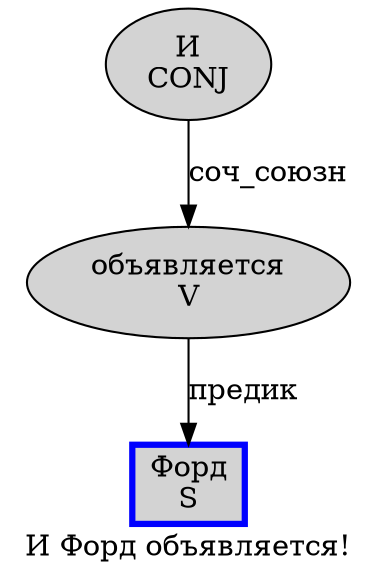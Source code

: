 digraph SENTENCE_2647 {
	graph [label="И Форд объявляется!"]
	node [style=filled]
		0 [label="И
CONJ" color="" fillcolor=lightgray penwidth=1 shape=ellipse]
		1 [label="Форд
S" color=blue fillcolor=lightgray penwidth=3 shape=box]
		2 [label="объявляется
V" color="" fillcolor=lightgray penwidth=1 shape=ellipse]
			0 -> 2 [label="соч_союзн"]
			2 -> 1 [label="предик"]
}